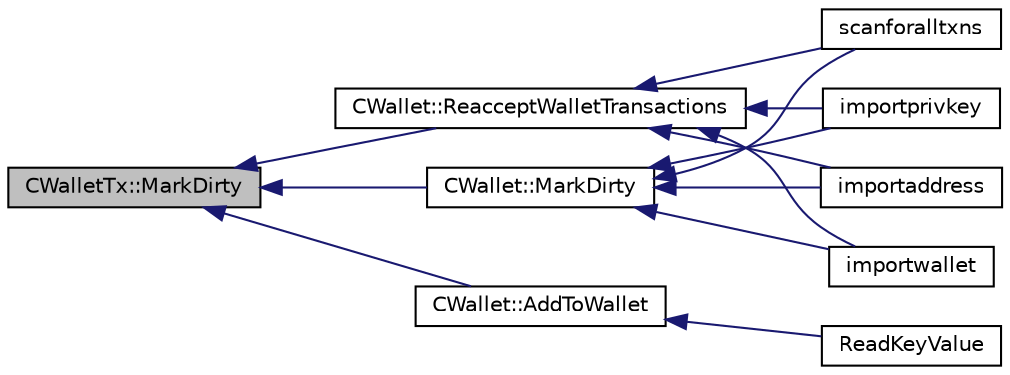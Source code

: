 digraph "CWalletTx::MarkDirty"
{
  edge [fontname="Helvetica",fontsize="10",labelfontname="Helvetica",labelfontsize="10"];
  node [fontname="Helvetica",fontsize="10",shape=record];
  rankdir="LR";
  Node355 [label="CWalletTx::MarkDirty",height=0.2,width=0.4,color="black", fillcolor="grey75", style="filled", fontcolor="black"];
  Node355 -> Node356 [dir="back",color="midnightblue",fontsize="10",style="solid",fontname="Helvetica"];
  Node356 [label="CWallet::MarkDirty",height=0.2,width=0.4,color="black", fillcolor="white", style="filled",URL="$d2/de5/class_c_wallet.html#a26fd9a9f48230daf346500d2afb6115e"];
  Node356 -> Node357 [dir="back",color="midnightblue",fontsize="10",style="solid",fontname="Helvetica"];
  Node357 [label="importprivkey",height=0.2,width=0.4,color="black", fillcolor="white", style="filled",URL="$dc/dbf/rpcdump_8cpp.html#a3a6fdb974fce01220a895393d444e981"];
  Node356 -> Node358 [dir="back",color="midnightblue",fontsize="10",style="solid",fontname="Helvetica"];
  Node358 [label="importaddress",height=0.2,width=0.4,color="black", fillcolor="white", style="filled",URL="$dc/dbf/rpcdump_8cpp.html#a457bc572859c8265c72a0afd1a6db56c"];
  Node356 -> Node359 [dir="back",color="midnightblue",fontsize="10",style="solid",fontname="Helvetica"];
  Node359 [label="importwallet",height=0.2,width=0.4,color="black", fillcolor="white", style="filled",URL="$dc/dbf/rpcdump_8cpp.html#a2566d5c9dd1938b74e70398cdb3ac5c1"];
  Node356 -> Node360 [dir="back",color="midnightblue",fontsize="10",style="solid",fontname="Helvetica"];
  Node360 [label="scanforalltxns",height=0.2,width=0.4,color="black", fillcolor="white", style="filled",URL="$df/d1d/rpcwallet_8cpp.html#a798669ad37caa71ddd18f73bc5aa5841"];
  Node355 -> Node361 [dir="back",color="midnightblue",fontsize="10",style="solid",fontname="Helvetica"];
  Node361 [label="CWallet::AddToWallet",height=0.2,width=0.4,color="black", fillcolor="white", style="filled",URL="$d2/de5/class_c_wallet.html#adf34c789fd6eab1eeed22ef16837f558"];
  Node361 -> Node362 [dir="back",color="midnightblue",fontsize="10",style="solid",fontname="Helvetica"];
  Node362 [label="ReadKeyValue",height=0.2,width=0.4,color="black", fillcolor="white", style="filled",URL="$dc/d75/walletdb_8cpp.html#ad1f171cf096f5479805a06fc20480343"];
  Node355 -> Node363 [dir="back",color="midnightblue",fontsize="10",style="solid",fontname="Helvetica"];
  Node363 [label="CWallet::ReacceptWalletTransactions",height=0.2,width=0.4,color="black", fillcolor="white", style="filled",URL="$d2/de5/class_c_wallet.html#a796c23450c8482e10e0c75ae5c1fa8ed"];
  Node363 -> Node357 [dir="back",color="midnightblue",fontsize="10",style="solid",fontname="Helvetica"];
  Node363 -> Node358 [dir="back",color="midnightblue",fontsize="10",style="solid",fontname="Helvetica"];
  Node363 -> Node359 [dir="back",color="midnightblue",fontsize="10",style="solid",fontname="Helvetica"];
  Node363 -> Node360 [dir="back",color="midnightblue",fontsize="10",style="solid",fontname="Helvetica"];
}
